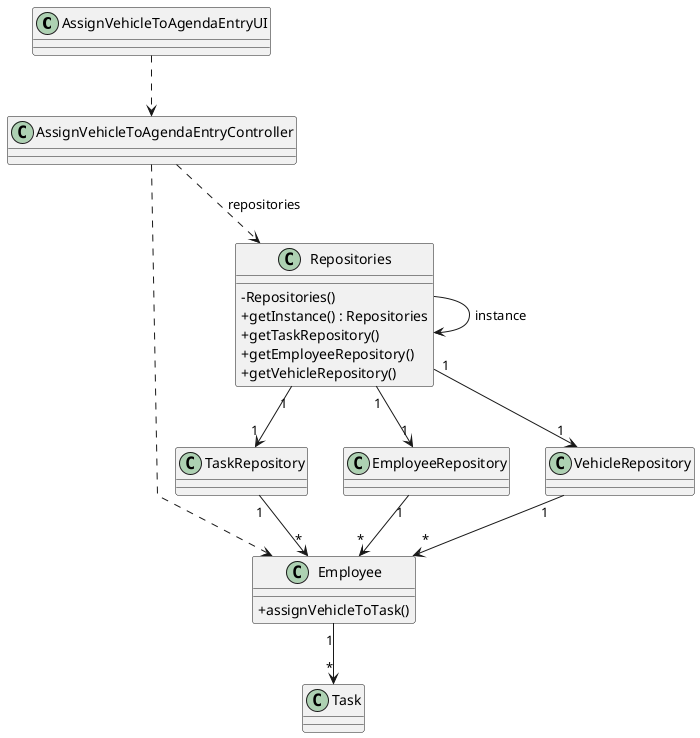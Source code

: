 @startuml
'skinparam monochrome true
skinparam packageStyle rectangle
skinparam shadowing false
skinparam linetype polyline
'skinparam linetype orto

skinparam classAttributeIconSize 0

'left to right direction

class AssignVehicleToAgendaEntryUI{
}

class AssignVehicleToAgendaEntryController{
}

class Employee {
+assignVehicleToTask()
}

class Task{
}

class TaskRepository {
}

class EmployeeRepository {
}

class VehicleRepository{
}

class Repositories {
    - Repositories()
    + getInstance() : Repositories
    + getTaskRepository()
    + getEmployeeRepository()
    + getVehicleRepository()

}





Repositories --> Repositories : instance


AssignVehicleToAgendaEntryUI ..> AssignVehicleToAgendaEntryController

AssignVehicleToAgendaEntryController ..> Repositories : repositories


Repositories "1"--> "1" TaskRepository
Repositories "1"--> "1" EmployeeRepository
Repositories "1"--> "1" VehicleRepository

TaskRepository "1"--> "*" Employee
EmployeeRepository "1"--> "*" Employee
VehicleRepository "1"--> "*" Employee

Employee "1" --> "*"Task


AssignVehicleToAgendaEntryController ..> Employee


















@enduml